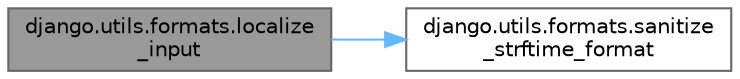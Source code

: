 digraph "django.utils.formats.localize_input"
{
 // LATEX_PDF_SIZE
  bgcolor="transparent";
  edge [fontname=Helvetica,fontsize=10,labelfontname=Helvetica,labelfontsize=10];
  node [fontname=Helvetica,fontsize=10,shape=box,height=0.2,width=0.4];
  rankdir="LR";
  Node1 [id="Node000001",label="django.utils.formats.localize\l_input",height=0.2,width=0.4,color="gray40", fillcolor="grey60", style="filled", fontcolor="black",tooltip=" "];
  Node1 -> Node2 [id="edge1_Node000001_Node000002",color="steelblue1",style="solid",tooltip=" "];
  Node2 [id="Node000002",label="django.utils.formats.sanitize\l_strftime_format",height=0.2,width=0.4,color="grey40", fillcolor="white", style="filled",URL="$namespacedjango_1_1utils_1_1formats.html#a16db763c75d6649b4740a1580e981b79",tooltip=" "];
}
